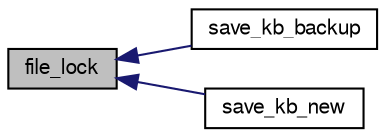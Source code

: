 digraph G
{
  bgcolor="transparent";
  edge [fontname="FreeSans",fontsize="10",labelfontname="FreeSans",labelfontsize="10"];
  node [fontname="FreeSans",fontsize="10",shape=record];
  rankdir=LR;
  Node1 [label="file_lock",height=0.2,width=0.4,color="black", fillcolor="grey75", style="filled" fontcolor="black"];
  Node1 -> Node2 [dir=back,color="midnightblue",fontsize="10",style="solid",fontname="FreeSans"];
  Node2 [label="save_kb_backup",height=0.2,width=0.4,color="black",URL="$save__kb_8h.html#a33b6df8ab3c347cda2b2be2ebdb883e4",tooltip="Makes a copy of the knowledge base."];
  Node1 -> Node3 [dir=back,color="midnightblue",fontsize="10",style="solid",fontname="FreeSans"];
  Node3 [label="save_kb_new",height=0.2,width=0.4,color="black",URL="$save__kb_8h.html#a040936a210b4d0e3a67ffd14e4da912b",tooltip="Initialize a new KB that will be saved."];
}
